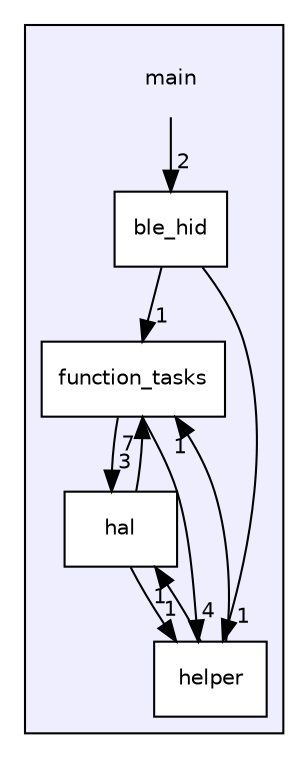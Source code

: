 digraph "/home/beni/Projects/FLipMouse-esp32/main" {
  compound=true
  node [ fontsize="10", fontname="Helvetica"];
  edge [ labelfontsize="10", labelfontname="Helvetica"];
  subgraph clusterdir_5c982d53a68cdbcd421152b4020263a9 {
    graph [ bgcolor="#eeeeff", pencolor="black", label="" URL="dir_5c982d53a68cdbcd421152b4020263a9.html"];
    dir_5c982d53a68cdbcd421152b4020263a9 [shape=plaintext label="main"];
    dir_c5f89bf253062bf5ee4e081264477f0f [shape=box label="ble_hid" color="black" fillcolor="white" style="filled" URL="dir_c5f89bf253062bf5ee4e081264477f0f.html"];
    dir_dd44d79ba9a472f66a6851d54403189f [shape=box label="function_tasks" color="black" fillcolor="white" style="filled" URL="dir_dd44d79ba9a472f66a6851d54403189f.html"];
    dir_2c1795b0295572423fca70fe6201093a [shape=box label="hal" color="black" fillcolor="white" style="filled" URL="dir_2c1795b0295572423fca70fe6201093a.html"];
    dir_1b962a8abc6754dfc035bfd01f2fa850 [shape=box label="helper" color="black" fillcolor="white" style="filled" URL="dir_1b962a8abc6754dfc035bfd01f2fa850.html"];
  }
  dir_1b962a8abc6754dfc035bfd01f2fa850->dir_dd44d79ba9a472f66a6851d54403189f [headlabel="1", labeldistance=1.5 headhref="dir_000004_000002.html"];
  dir_1b962a8abc6754dfc035bfd01f2fa850->dir_2c1795b0295572423fca70fe6201093a [headlabel="1", labeldistance=1.5 headhref="dir_000004_000003.html"];
  dir_c5f89bf253062bf5ee4e081264477f0f->dir_1b962a8abc6754dfc035bfd01f2fa850 [headlabel="1", labeldistance=1.5 headhref="dir_000001_000004.html"];
  dir_c5f89bf253062bf5ee4e081264477f0f->dir_dd44d79ba9a472f66a6851d54403189f [headlabel="1", labeldistance=1.5 headhref="dir_000001_000002.html"];
  dir_dd44d79ba9a472f66a6851d54403189f->dir_1b962a8abc6754dfc035bfd01f2fa850 [headlabel="4", labeldistance=1.5 headhref="dir_000002_000004.html"];
  dir_dd44d79ba9a472f66a6851d54403189f->dir_2c1795b0295572423fca70fe6201093a [headlabel="3", labeldistance=1.5 headhref="dir_000002_000003.html"];
  dir_5c982d53a68cdbcd421152b4020263a9->dir_c5f89bf253062bf5ee4e081264477f0f [headlabel="2", labeldistance=1.5 headhref="dir_000000_000001.html"];
  dir_2c1795b0295572423fca70fe6201093a->dir_1b962a8abc6754dfc035bfd01f2fa850 [headlabel="1", labeldistance=1.5 headhref="dir_000003_000004.html"];
  dir_2c1795b0295572423fca70fe6201093a->dir_dd44d79ba9a472f66a6851d54403189f [headlabel="7", labeldistance=1.5 headhref="dir_000003_000002.html"];
}

